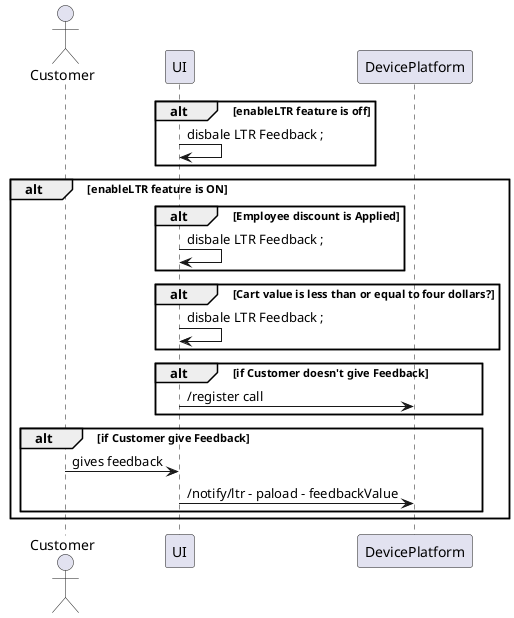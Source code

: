 @startuml
actor Customer as Customer
participant UI as ui
participant DevicePlatform as tachyon


alt enableLTR feature is off
ui->ui: disbale LTR Feedback ;
end
alt enableLTR feature is ON 
    alt Employee discount is Applied
    ui->ui: disbale LTR Feedback ;
    end
    alt Cart value is less than or equal to four dollars?
    ui->ui: disbale LTR Feedback ;
    end
    alt if Customer doesn't give Feedback
    ui->tachyon: /register call
    end
    alt if Customer give Feedback
    Customer->ui: gives feedback
    ui->tachyon: /notify/ltr - paload - feedbackValue
    end
end
